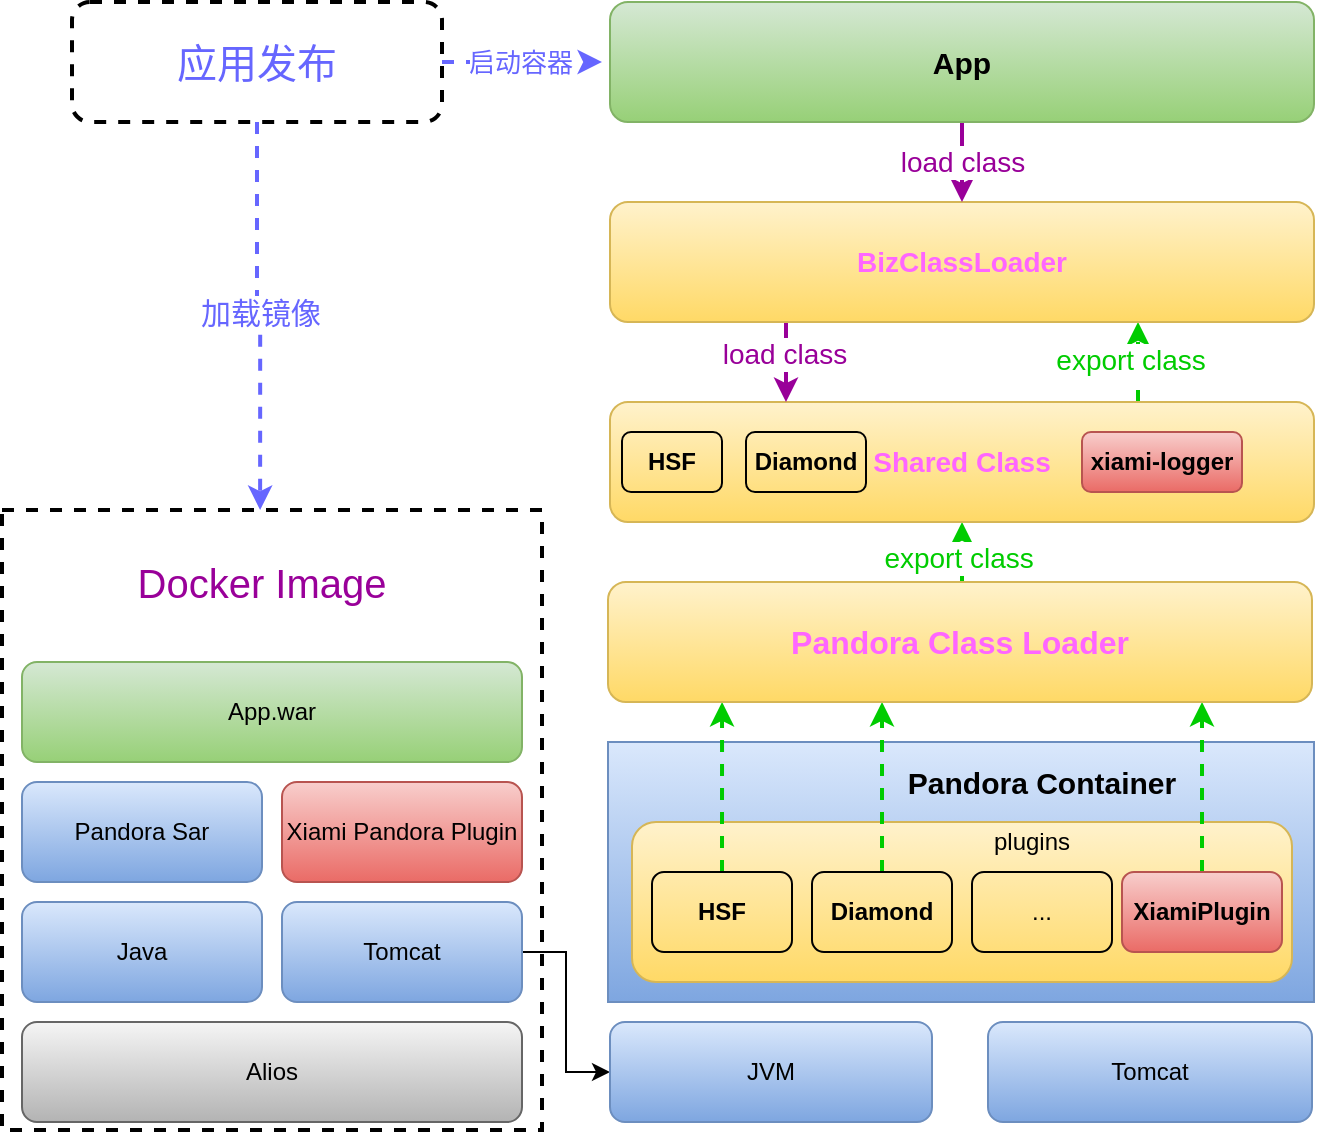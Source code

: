 <mxfile version="10.6.7" type="github"><diagram id="_4XKTsLNfXJKerc1PQuz" name="Page-1"><mxGraphModel dx="1744" dy="617" grid="1" gridSize="10" guides="1" tooltips="1" connect="1" arrows="1" fold="1" page="1" pageScale="1" pageWidth="826" pageHeight="1169" math="0" shadow="0"><root><mxCell id="0"/><mxCell id="1" parent="0"/><mxCell id="9JVIV9pu0R4_s_QnGwJ--30" value="" style="rounded=0;whiteSpace=wrap;html=1;fillColor=#dae8fc;gradientColor=#7ea6e0;strokeColor=#6c8ebf;" parent="1" vertex="1"><mxGeometry x="298" y="460" width="353" height="130" as="geometry"/></mxCell><mxCell id="9JVIV9pu0R4_s_QnGwJ--14" value="Alios" style="rounded=1;whiteSpace=wrap;html=1;fillColor=#f5f5f5;gradientColor=#b3b3b3;strokeColor=#666666;" parent="1" vertex="1"><mxGeometry x="5" y="600" width="250" height="50" as="geometry"/></mxCell><mxCell id="9JVIV9pu0R4_s_QnGwJ--15" value="Java" style="rounded=1;whiteSpace=wrap;html=1;fillColor=#dae8fc;gradientColor=#7ea6e0;strokeColor=#6c8ebf;" parent="1" vertex="1"><mxGeometry x="5" y="540" width="120" height="50" as="geometry"/></mxCell><mxCell id="9JVIV9pu0R4_s_QnGwJ--22" style="edgeStyle=orthogonalEdgeStyle;rounded=0;orthogonalLoop=1;jettySize=auto;html=1;exitX=1;exitY=0.5;exitDx=0;exitDy=0;entryX=0;entryY=0.5;entryDx=0;entryDy=0;" parent="1" source="9JVIV9pu0R4_s_QnGwJ--16" target="9JVIV9pu0R4_s_QnGwJ--20" edge="1"><mxGeometry relative="1" as="geometry"/></mxCell><mxCell id="9JVIV9pu0R4_s_QnGwJ--16" value="Tomcat" style="rounded=1;whiteSpace=wrap;html=1;fillColor=#dae8fc;gradientColor=#7ea6e0;strokeColor=#6c8ebf;" parent="1" vertex="1"><mxGeometry x="135" y="540" width="120" height="50" as="geometry"/></mxCell><mxCell id="9JVIV9pu0R4_s_QnGwJ--17" value="Pandora Sar" style="rounded=1;whiteSpace=wrap;html=1;fillColor=#dae8fc;gradientColor=#7ea6e0;strokeColor=#6c8ebf;" parent="1" vertex="1"><mxGeometry x="5" y="480" width="120" height="50" as="geometry"/></mxCell><mxCell id="9JVIV9pu0R4_s_QnGwJ--18" value="Xiami Pandora Plugin" style="rounded=1;whiteSpace=wrap;html=1;fillColor=#f8cecc;gradientColor=#ea6b66;strokeColor=#b85450;" parent="1" vertex="1"><mxGeometry x="135" y="480" width="120" height="50" as="geometry"/></mxCell><mxCell id="9JVIV9pu0R4_s_QnGwJ--19" value="App.war" style="rounded=1;whiteSpace=wrap;html=1;fillColor=#d5e8d4;gradientColor=#97d077;strokeColor=#82b366;" parent="1" vertex="1"><mxGeometry x="5" y="420" width="250" height="50" as="geometry"/></mxCell><mxCell id="9JVIV9pu0R4_s_QnGwJ--20" value="JVM" style="rounded=1;whiteSpace=wrap;html=1;fillColor=#dae8fc;gradientColor=#7ea6e0;strokeColor=#6c8ebf;" parent="1" vertex="1"><mxGeometry x="299" y="600" width="161" height="50" as="geometry"/></mxCell><mxCell id="9JVIV9pu0R4_s_QnGwJ--21" value="Tomcat" style="rounded=1;whiteSpace=wrap;html=1;fillColor=#dae8fc;gradientColor=#7ea6e0;strokeColor=#6c8ebf;" parent="1" vertex="1"><mxGeometry x="488" y="600" width="162" height="50" as="geometry"/></mxCell><mxCell id="9JVIV9pu0R4_s_QnGwJ--23" value="" style="rounded=1;whiteSpace=wrap;html=1;fillColor=#fff2cc;gradientColor=#ffd966;strokeColor=#d6b656;" parent="1" vertex="1"><mxGeometry x="310" y="500" width="330" height="80" as="geometry"/></mxCell><mxCell id="9JVIV9pu0R4_s_QnGwJ--41" style="edgeStyle=orthogonalEdgeStyle;rounded=0;orthogonalLoop=1;jettySize=auto;html=1;exitX=0.5;exitY=0;exitDx=0;exitDy=0;entryX=0.162;entryY=1;entryDx=0;entryDy=0;entryPerimeter=0;dashed=1;strokeWidth=2;strokeColor=#00CC00;" parent="1" source="9JVIV9pu0R4_s_QnGwJ--24" target="9JVIV9pu0R4_s_QnGwJ--32" edge="1"><mxGeometry relative="1" as="geometry"/></mxCell><mxCell id="9JVIV9pu0R4_s_QnGwJ--24" value="HSF" style="rounded=1;whiteSpace=wrap;html=1;fillColor=none;fontStyle=1" parent="1" vertex="1"><mxGeometry x="320" y="525" width="70" height="40" as="geometry"/></mxCell><mxCell id="9JVIV9pu0R4_s_QnGwJ--42" style="edgeStyle=orthogonalEdgeStyle;rounded=0;orthogonalLoop=1;jettySize=auto;html=1;exitX=0.5;exitY=0;exitDx=0;exitDy=0;strokeWidth=2;dashed=1;strokeColor=#00CC00;" parent="1" source="9JVIV9pu0R4_s_QnGwJ--25" edge="1"><mxGeometry relative="1" as="geometry"><mxPoint x="435" y="440" as="targetPoint"/></mxGeometry></mxCell><mxCell id="9JVIV9pu0R4_s_QnGwJ--25" value="Diamond" style="rounded=1;whiteSpace=wrap;html=1;fillColor=none;fontStyle=1" parent="1" vertex="1"><mxGeometry x="400" y="525" width="70" height="40" as="geometry"/></mxCell><mxCell id="9JVIV9pu0R4_s_QnGwJ--26" value="..." style="rounded=1;whiteSpace=wrap;html=1;fillColor=none;" parent="1" vertex="1"><mxGeometry x="480" y="525" width="70" height="40" as="geometry"/></mxCell><mxCell id="9JVIV9pu0R4_s_QnGwJ--45" style="edgeStyle=orthogonalEdgeStyle;rounded=0;orthogonalLoop=1;jettySize=auto;html=1;exitX=0.5;exitY=0;exitDx=0;exitDy=0;strokeColor=#00CC00;strokeWidth=2;dashed=1;" parent="1" source="9JVIV9pu0R4_s_QnGwJ--27" edge="1"><mxGeometry relative="1" as="geometry"><mxPoint x="595" y="440" as="targetPoint"/></mxGeometry></mxCell><mxCell id="9JVIV9pu0R4_s_QnGwJ--27" value="XiamiPlugin" style="rounded=1;whiteSpace=wrap;html=1;fillColor=#f8cecc;gradientColor=#ea6b66;strokeColor=#b85450;fontStyle=1" parent="1" vertex="1"><mxGeometry x="555" y="525" width="80" height="40" as="geometry"/></mxCell><mxCell id="9JVIV9pu0R4_s_QnGwJ--29" value="plugins" style="text;html=1;strokeColor=none;fillColor=none;align=center;verticalAlign=middle;whiteSpace=wrap;rounded=0;" parent="1" vertex="1"><mxGeometry x="490" y="500" width="40" height="20" as="geometry"/></mxCell><mxCell id="9JVIV9pu0R4_s_QnGwJ--31" value="Pandora Container" style="text;html=1;strokeColor=none;fillColor=none;align=center;verticalAlign=middle;whiteSpace=wrap;rounded=0;fontSize=15;fontStyle=1" parent="1" vertex="1"><mxGeometry x="444" y="470" width="142" height="20" as="geometry"/></mxCell><mxCell id="9JVIV9pu0R4_s_QnGwJ--40" style="edgeStyle=orthogonalEdgeStyle;rounded=0;orthogonalLoop=1;jettySize=auto;html=1;exitX=0.5;exitY=0;exitDx=0;exitDy=0;entryX=0.5;entryY=1;entryDx=0;entryDy=0;fontColor=#00CC00;strokeWidth=2;strokeColor=#00CC00;dashed=1;" parent="1" source="9JVIV9pu0R4_s_QnGwJ--32" target="9JVIV9pu0R4_s_QnGwJ--33" edge="1"><mxGeometry relative="1" as="geometry"/></mxCell><mxCell id="JXzlm3-9NKTbLBNhS4zp-8" value="&lt;font color=&quot;#00cc00&quot;&gt;export class&amp;nbsp;&lt;/font&gt;" style="text;html=1;resizable=0;points=[];align=center;verticalAlign=middle;labelBackgroundColor=#ffffff;fontSize=14;fontColor=#990099;" vertex="1" connectable="0" parent="9JVIV9pu0R4_s_QnGwJ--40"><mxGeometry x="-0.161" relative="1" as="geometry"><mxPoint as="offset"/></mxGeometry></mxCell><mxCell id="9JVIV9pu0R4_s_QnGwJ--32" value="Pandora Class Loader" style="rounded=1;whiteSpace=wrap;html=1;fillColor=#fff2cc;gradientColor=#ffd966;strokeColor=#d6b656;fontSize=16;fontStyle=1;fontColor=#FF66FF;" parent="1" vertex="1"><mxGeometry x="298" y="380" width="352" height="60" as="geometry"/></mxCell><mxCell id="9JVIV9pu0R4_s_QnGwJ--38" style="edgeStyle=orthogonalEdgeStyle;rounded=0;orthogonalLoop=1;jettySize=auto;html=1;exitX=0.75;exitY=0;exitDx=0;exitDy=0;entryX=0.75;entryY=1;entryDx=0;entryDy=0;strokeWidth=2;dashed=1;strokeColor=#00CC00;" parent="1" source="9JVIV9pu0R4_s_QnGwJ--33" target="9JVIV9pu0R4_s_QnGwJ--34" edge="1"><mxGeometry relative="1" as="geometry"/></mxCell><mxCell id="JXzlm3-9NKTbLBNhS4zp-7" value="export class" style="text;html=1;resizable=0;points=[];align=center;verticalAlign=middle;labelBackgroundColor=#ffffff;fontSize=14;fontColor=#00CC00;" vertex="1" connectable="0" parent="9JVIV9pu0R4_s_QnGwJ--38"><mxGeometry x="0.067" y="4" relative="1" as="geometry"><mxPoint as="offset"/></mxGeometry></mxCell><mxCell id="9JVIV9pu0R4_s_QnGwJ--33" value="Shared Class" style="rounded=1;whiteSpace=wrap;html=1;fillColor=#fff2cc;gradientColor=#ffd966;strokeColor=#d6b656;fontStyle=1;fontSize=14;fontColor=#FF66FF;" parent="1" vertex="1"><mxGeometry x="299" y="290" width="352" height="60" as="geometry"/></mxCell><mxCell id="9JVIV9pu0R4_s_QnGwJ--37" style="edgeStyle=orthogonalEdgeStyle;rounded=0;orthogonalLoop=1;jettySize=auto;html=1;exitX=0.25;exitY=1;exitDx=0;exitDy=0;entryX=0.25;entryY=0;entryDx=0;entryDy=0;strokeColor=#990099;strokeWidth=2;" parent="1" source="9JVIV9pu0R4_s_QnGwJ--34" target="9JVIV9pu0R4_s_QnGwJ--33" edge="1"><mxGeometry relative="1" as="geometry"/></mxCell><mxCell id="JXzlm3-9NKTbLBNhS4zp-6" value="load class" style="text;html=1;resizable=0;points=[];align=center;verticalAlign=middle;labelBackgroundColor=#ffffff;fontSize=14;fontColor=#990099;" vertex="1" connectable="0" parent="9JVIV9pu0R4_s_QnGwJ--37"><mxGeometry x="-0.2" y="-1" relative="1" as="geometry"><mxPoint as="offset"/></mxGeometry></mxCell><mxCell id="9JVIV9pu0R4_s_QnGwJ--34" value="BizClassLoader" style="rounded=1;whiteSpace=wrap;html=1;fillColor=#fff2cc;gradientColor=#ffd966;strokeColor=#d6b656;fontStyle=1;fontSize=14;fontColor=#FF66FF;" parent="1" vertex="1"><mxGeometry x="299" y="190" width="352" height="60" as="geometry"/></mxCell><mxCell id="9JVIV9pu0R4_s_QnGwJ--36" value="&lt;font color=&quot;#990099&quot; style=&quot;font-size: 14px&quot;&gt;load class&lt;/font&gt;" style="edgeStyle=orthogonalEdgeStyle;rounded=0;orthogonalLoop=1;jettySize=auto;html=1;exitX=0.5;exitY=1;exitDx=0;exitDy=0;entryX=0.5;entryY=0;entryDx=0;entryDy=0;strokeWidth=2;strokeColor=#990099;" parent="1" source="9JVIV9pu0R4_s_QnGwJ--35" target="9JVIV9pu0R4_s_QnGwJ--34" edge="1"><mxGeometry relative="1" as="geometry"/></mxCell><mxCell id="9JVIV9pu0R4_s_QnGwJ--35" value="&lt;font style=&quot;font-size: 15px&quot;&gt;&lt;b&gt;App&lt;/b&gt;&lt;/font&gt;" style="rounded=1;whiteSpace=wrap;html=1;fillColor=#d5e8d4;gradientColor=#97d077;strokeColor=#82b366;" parent="1" vertex="1"><mxGeometry x="299" y="90" width="352" height="60" as="geometry"/></mxCell><mxCell id="JXzlm3-9NKTbLBNhS4zp-1" value="HSF" style="rounded=1;whiteSpace=wrap;html=1;fillColor=none;fontStyle=1" vertex="1" parent="1"><mxGeometry x="305" y="305" width="50" height="30" as="geometry"/></mxCell><mxCell id="JXzlm3-9NKTbLBNhS4zp-2" value="xiami-logger" style="rounded=1;whiteSpace=wrap;html=1;fillColor=#f8cecc;gradientColor=#ea6b66;strokeColor=#b85450;fontStyle=1" vertex="1" parent="1"><mxGeometry x="535" y="305" width="80" height="30" as="geometry"/></mxCell><mxCell id="JXzlm3-9NKTbLBNhS4zp-4" value="Diamond" style="rounded=1;whiteSpace=wrap;html=1;fillColor=none;fontStyle=1" vertex="1" parent="1"><mxGeometry x="367" y="305" width="60" height="30" as="geometry"/></mxCell><mxCell id="JXzlm3-9NKTbLBNhS4zp-12" value="" style="rounded=0;whiteSpace=wrap;html=1;labelBackgroundColor=none;fillColor=none;fontSize=14;fontColor=#990099;strokeWidth=2;dashed=1;" vertex="1" parent="1"><mxGeometry x="-5" y="344" width="270" height="310" as="geometry"/></mxCell><mxCell id="JXzlm3-9NKTbLBNhS4zp-13" value="Docker Image" style="text;html=1;strokeColor=none;fillColor=none;align=center;verticalAlign=middle;whiteSpace=wrap;rounded=0;labelBackgroundColor=none;fontSize=20;fontColor=#990099;" vertex="1" parent="1"><mxGeometry x="60" y="370" width="130" height="20" as="geometry"/></mxCell><mxCell id="JXzlm3-9NKTbLBNhS4zp-16" value="" style="edgeStyle=orthogonalEdgeStyle;rounded=0;orthogonalLoop=1;jettySize=auto;html=1;dashed=1;strokeColor=#6666FF;strokeWidth=2;fontSize=20;fontColor=#990099;entryX=0.478;entryY=0;entryDx=0;entryDy=0;entryPerimeter=0;" edge="1" parent="1" source="JXzlm3-9NKTbLBNhS4zp-14" target="JXzlm3-9NKTbLBNhS4zp-12"><mxGeometry relative="1" as="geometry"><mxPoint x="125" y="230" as="targetPoint"/></mxGeometry></mxCell><mxCell id="JXzlm3-9NKTbLBNhS4zp-19" value="加载镜像" style="text;html=1;resizable=0;points=[];align=center;verticalAlign=middle;labelBackgroundColor=#ffffff;fontSize=15;fontColor=#6666FF;" vertex="1" connectable="0" parent="JXzlm3-9NKTbLBNhS4zp-16"><mxGeometry x="0.005" y="2" relative="1" as="geometry"><mxPoint x="-2" y="-2" as="offset"/></mxGeometry></mxCell><mxCell id="JXzlm3-9NKTbLBNhS4zp-18" value="" style="edgeStyle=orthogonalEdgeStyle;rounded=0;orthogonalLoop=1;jettySize=auto;html=1;dashed=1;strokeColor=#6666FF;strokeWidth=2;fontSize=20;fontColor=#990099;" edge="1" parent="1" source="JXzlm3-9NKTbLBNhS4zp-14"><mxGeometry relative="1" as="geometry"><mxPoint x="295" y="120" as="targetPoint"/></mxGeometry></mxCell><mxCell id="JXzlm3-9NKTbLBNhS4zp-20" value="&lt;font style=&quot;font-size: 13px&quot;&gt;启动容器&lt;/font&gt;" style="text;html=1;resizable=0;points=[];align=center;verticalAlign=middle;labelBackgroundColor=#ffffff;fontSize=20;fontColor=#6666FF;" vertex="1" connectable="0" parent="JXzlm3-9NKTbLBNhS4zp-18"><mxGeometry x="-0.025" y="-1" relative="1" as="geometry"><mxPoint y="-4" as="offset"/></mxGeometry></mxCell><mxCell id="JXzlm3-9NKTbLBNhS4zp-14" value="&lt;div style=&quot;text-align: left&quot;&gt;&lt;span&gt;应用发布&lt;/span&gt;&lt;/div&gt;" style="rounded=1;whiteSpace=wrap;html=1;dashed=1;labelBackgroundColor=none;strokeWidth=2;fillColor=none;fontSize=20;fontColor=#6666FF;" vertex="1" parent="1"><mxGeometry x="30" y="90" width="185" height="60" as="geometry"/></mxCell></root></mxGraphModel></diagram></mxfile>